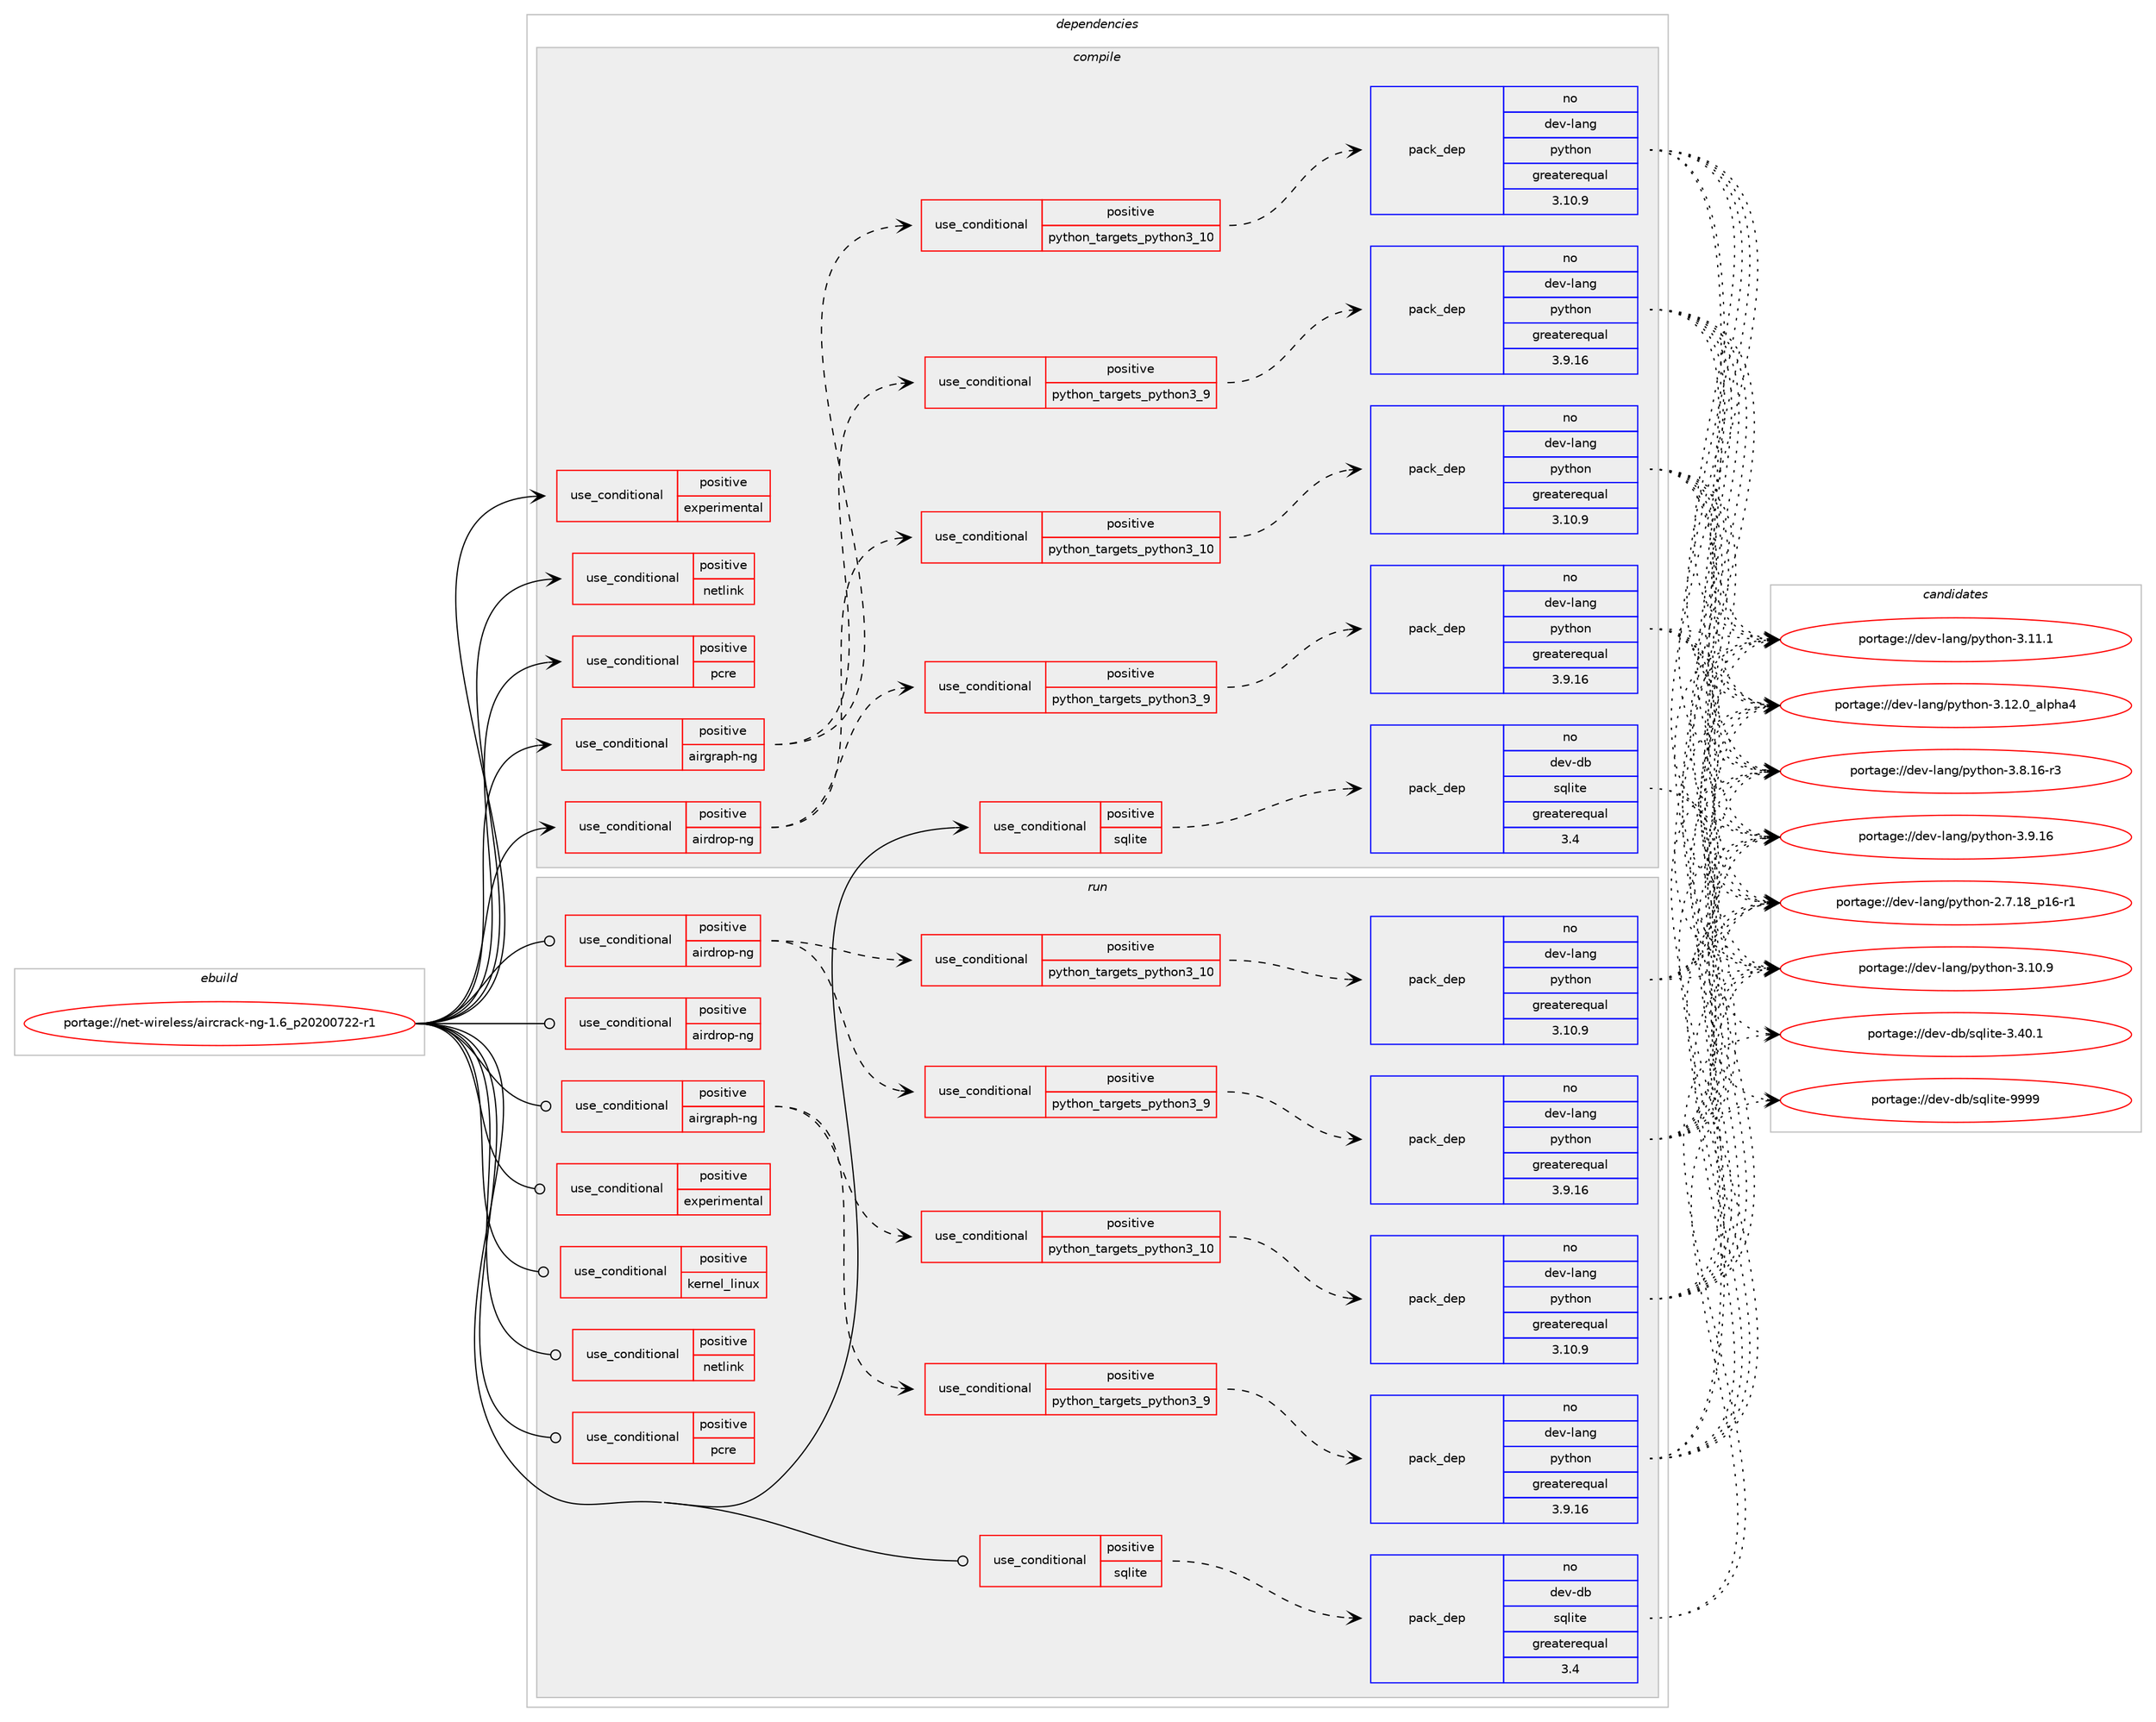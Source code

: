 digraph prolog {

# *************
# Graph options
# *************

newrank=true;
concentrate=true;
compound=true;
graph [rankdir=LR,fontname=Helvetica,fontsize=10,ranksep=1.5];#, ranksep=2.5, nodesep=0.2];
edge  [arrowhead=vee];
node  [fontname=Helvetica,fontsize=10];

# **********
# The ebuild
# **********

subgraph cluster_leftcol {
color=gray;
label=<<i>ebuild</i>>;
id [label="portage://net-wireless/aircrack-ng-1.6_p20200722-r1", color=red, width=4, href="../net-wireless/aircrack-ng-1.6_p20200722-r1.svg"];
}

# ****************
# The dependencies
# ****************

subgraph cluster_midcol {
color=gray;
label=<<i>dependencies</i>>;
subgraph cluster_compile {
fillcolor="#eeeeee";
style=filled;
label=<<i>compile</i>>;
subgraph cond264 {
dependency507 [label=<<TABLE BORDER="0" CELLBORDER="1" CELLSPACING="0" CELLPADDING="4"><TR><TD ROWSPAN="3" CELLPADDING="10">use_conditional</TD></TR><TR><TD>positive</TD></TR><TR><TD>airdrop-ng</TD></TR></TABLE>>, shape=none, color=red];
subgraph cond265 {
dependency508 [label=<<TABLE BORDER="0" CELLBORDER="1" CELLSPACING="0" CELLPADDING="4"><TR><TD ROWSPAN="3" CELLPADDING="10">use_conditional</TD></TR><TR><TD>positive</TD></TR><TR><TD>python_targets_python3_9</TD></TR></TABLE>>, shape=none, color=red];
subgraph pack231 {
dependency509 [label=<<TABLE BORDER="0" CELLBORDER="1" CELLSPACING="0" CELLPADDING="4" WIDTH="220"><TR><TD ROWSPAN="6" CELLPADDING="30">pack_dep</TD></TR><TR><TD WIDTH="110">no</TD></TR><TR><TD>dev-lang</TD></TR><TR><TD>python</TD></TR><TR><TD>greaterequal</TD></TR><TR><TD>3.9.16</TD></TR></TABLE>>, shape=none, color=blue];
}
dependency508:e -> dependency509:w [weight=20,style="dashed",arrowhead="vee"];
}
dependency507:e -> dependency508:w [weight=20,style="dashed",arrowhead="vee"];
subgraph cond266 {
dependency510 [label=<<TABLE BORDER="0" CELLBORDER="1" CELLSPACING="0" CELLPADDING="4"><TR><TD ROWSPAN="3" CELLPADDING="10">use_conditional</TD></TR><TR><TD>positive</TD></TR><TR><TD>python_targets_python3_10</TD></TR></TABLE>>, shape=none, color=red];
subgraph pack232 {
dependency511 [label=<<TABLE BORDER="0" CELLBORDER="1" CELLSPACING="0" CELLPADDING="4" WIDTH="220"><TR><TD ROWSPAN="6" CELLPADDING="30">pack_dep</TD></TR><TR><TD WIDTH="110">no</TD></TR><TR><TD>dev-lang</TD></TR><TR><TD>python</TD></TR><TR><TD>greaterequal</TD></TR><TR><TD>3.10.9</TD></TR></TABLE>>, shape=none, color=blue];
}
dependency510:e -> dependency511:w [weight=20,style="dashed",arrowhead="vee"];
}
dependency507:e -> dependency510:w [weight=20,style="dashed",arrowhead="vee"];
}
id:e -> dependency507:w [weight=20,style="solid",arrowhead="vee"];
subgraph cond267 {
dependency512 [label=<<TABLE BORDER="0" CELLBORDER="1" CELLSPACING="0" CELLPADDING="4"><TR><TD ROWSPAN="3" CELLPADDING="10">use_conditional</TD></TR><TR><TD>positive</TD></TR><TR><TD>airgraph-ng</TD></TR></TABLE>>, shape=none, color=red];
subgraph cond268 {
dependency513 [label=<<TABLE BORDER="0" CELLBORDER="1" CELLSPACING="0" CELLPADDING="4"><TR><TD ROWSPAN="3" CELLPADDING="10">use_conditional</TD></TR><TR><TD>positive</TD></TR><TR><TD>python_targets_python3_9</TD></TR></TABLE>>, shape=none, color=red];
subgraph pack233 {
dependency514 [label=<<TABLE BORDER="0" CELLBORDER="1" CELLSPACING="0" CELLPADDING="4" WIDTH="220"><TR><TD ROWSPAN="6" CELLPADDING="30">pack_dep</TD></TR><TR><TD WIDTH="110">no</TD></TR><TR><TD>dev-lang</TD></TR><TR><TD>python</TD></TR><TR><TD>greaterequal</TD></TR><TR><TD>3.9.16</TD></TR></TABLE>>, shape=none, color=blue];
}
dependency513:e -> dependency514:w [weight=20,style="dashed",arrowhead="vee"];
}
dependency512:e -> dependency513:w [weight=20,style="dashed",arrowhead="vee"];
subgraph cond269 {
dependency515 [label=<<TABLE BORDER="0" CELLBORDER="1" CELLSPACING="0" CELLPADDING="4"><TR><TD ROWSPAN="3" CELLPADDING="10">use_conditional</TD></TR><TR><TD>positive</TD></TR><TR><TD>python_targets_python3_10</TD></TR></TABLE>>, shape=none, color=red];
subgraph pack234 {
dependency516 [label=<<TABLE BORDER="0" CELLBORDER="1" CELLSPACING="0" CELLPADDING="4" WIDTH="220"><TR><TD ROWSPAN="6" CELLPADDING="30">pack_dep</TD></TR><TR><TD WIDTH="110">no</TD></TR><TR><TD>dev-lang</TD></TR><TR><TD>python</TD></TR><TR><TD>greaterequal</TD></TR><TR><TD>3.10.9</TD></TR></TABLE>>, shape=none, color=blue];
}
dependency515:e -> dependency516:w [weight=20,style="dashed",arrowhead="vee"];
}
dependency512:e -> dependency515:w [weight=20,style="dashed",arrowhead="vee"];
}
id:e -> dependency512:w [weight=20,style="solid",arrowhead="vee"];
subgraph cond270 {
dependency517 [label=<<TABLE BORDER="0" CELLBORDER="1" CELLSPACING="0" CELLPADDING="4"><TR><TD ROWSPAN="3" CELLPADDING="10">use_conditional</TD></TR><TR><TD>positive</TD></TR><TR><TD>experimental</TD></TR></TABLE>>, shape=none, color=red];
# *** BEGIN UNKNOWN DEPENDENCY TYPE (TODO) ***
# dependency517 -> package_dependency(portage://net-wireless/aircrack-ng-1.6_p20200722-r1,install,no,sys-libs,zlib,none,[,,],[],[])
# *** END UNKNOWN DEPENDENCY TYPE (TODO) ***

}
id:e -> dependency517:w [weight=20,style="solid",arrowhead="vee"];
subgraph cond271 {
dependency518 [label=<<TABLE BORDER="0" CELLBORDER="1" CELLSPACING="0" CELLPADDING="4"><TR><TD ROWSPAN="3" CELLPADDING="10">use_conditional</TD></TR><TR><TD>positive</TD></TR><TR><TD>netlink</TD></TR></TABLE>>, shape=none, color=red];
# *** BEGIN UNKNOWN DEPENDENCY TYPE (TODO) ***
# dependency518 -> package_dependency(portage://net-wireless/aircrack-ng-1.6_p20200722-r1,install,no,dev-libs,libnl,none,[,,],[slot(3)],[])
# *** END UNKNOWN DEPENDENCY TYPE (TODO) ***

}
id:e -> dependency518:w [weight=20,style="solid",arrowhead="vee"];
subgraph cond272 {
dependency519 [label=<<TABLE BORDER="0" CELLBORDER="1" CELLSPACING="0" CELLPADDING="4"><TR><TD ROWSPAN="3" CELLPADDING="10">use_conditional</TD></TR><TR><TD>positive</TD></TR><TR><TD>pcre</TD></TR></TABLE>>, shape=none, color=red];
# *** BEGIN UNKNOWN DEPENDENCY TYPE (TODO) ***
# dependency519 -> package_dependency(portage://net-wireless/aircrack-ng-1.6_p20200722-r1,install,no,dev-libs,libpcre,none,[,,],[],[])
# *** END UNKNOWN DEPENDENCY TYPE (TODO) ***

}
id:e -> dependency519:w [weight=20,style="solid",arrowhead="vee"];
subgraph cond273 {
dependency520 [label=<<TABLE BORDER="0" CELLBORDER="1" CELLSPACING="0" CELLPADDING="4"><TR><TD ROWSPAN="3" CELLPADDING="10">use_conditional</TD></TR><TR><TD>positive</TD></TR><TR><TD>sqlite</TD></TR></TABLE>>, shape=none, color=red];
subgraph pack235 {
dependency521 [label=<<TABLE BORDER="0" CELLBORDER="1" CELLSPACING="0" CELLPADDING="4" WIDTH="220"><TR><TD ROWSPAN="6" CELLPADDING="30">pack_dep</TD></TR><TR><TD WIDTH="110">no</TD></TR><TR><TD>dev-db</TD></TR><TR><TD>sqlite</TD></TR><TR><TD>greaterequal</TD></TR><TR><TD>3.4</TD></TR></TABLE>>, shape=none, color=blue];
}
dependency520:e -> dependency521:w [weight=20,style="dashed",arrowhead="vee"];
}
id:e -> dependency520:w [weight=20,style="solid",arrowhead="vee"];
# *** BEGIN UNKNOWN DEPENDENCY TYPE (TODO) ***
# id -> package_dependency(portage://net-wireless/aircrack-ng-1.6_p20200722-r1,install,no,dev-libs,openssl,none,[,,],[slot(0),equal],[])
# *** END UNKNOWN DEPENDENCY TYPE (TODO) ***

# *** BEGIN UNKNOWN DEPENDENCY TYPE (TODO) ***
# id -> package_dependency(portage://net-wireless/aircrack-ng-1.6_p20200722-r1,install,no,net-libs,libpcap,none,[,,],[],[])
# *** END UNKNOWN DEPENDENCY TYPE (TODO) ***

# *** BEGIN UNKNOWN DEPENDENCY TYPE (TODO) ***
# id -> package_dependency(portage://net-wireless/aircrack-ng-1.6_p20200722-r1,install,no,sys-apps,hwloc,none,[,,],[slot(0),equal],[])
# *** END UNKNOWN DEPENDENCY TYPE (TODO) ***

}
subgraph cluster_compileandrun {
fillcolor="#eeeeee";
style=filled;
label=<<i>compile and run</i>>;
}
subgraph cluster_run {
fillcolor="#eeeeee";
style=filled;
label=<<i>run</i>>;
subgraph cond274 {
dependency522 [label=<<TABLE BORDER="0" CELLBORDER="1" CELLSPACING="0" CELLPADDING="4"><TR><TD ROWSPAN="3" CELLPADDING="10">use_conditional</TD></TR><TR><TD>positive</TD></TR><TR><TD>airdrop-ng</TD></TR></TABLE>>, shape=none, color=red];
subgraph cond275 {
dependency523 [label=<<TABLE BORDER="0" CELLBORDER="1" CELLSPACING="0" CELLPADDING="4"><TR><TD ROWSPAN="3" CELLPADDING="10">use_conditional</TD></TR><TR><TD>positive</TD></TR><TR><TD>python_targets_python3_9</TD></TR></TABLE>>, shape=none, color=red];
subgraph pack236 {
dependency524 [label=<<TABLE BORDER="0" CELLBORDER="1" CELLSPACING="0" CELLPADDING="4" WIDTH="220"><TR><TD ROWSPAN="6" CELLPADDING="30">pack_dep</TD></TR><TR><TD WIDTH="110">no</TD></TR><TR><TD>dev-lang</TD></TR><TR><TD>python</TD></TR><TR><TD>greaterequal</TD></TR><TR><TD>3.9.16</TD></TR></TABLE>>, shape=none, color=blue];
}
dependency523:e -> dependency524:w [weight=20,style="dashed",arrowhead="vee"];
}
dependency522:e -> dependency523:w [weight=20,style="dashed",arrowhead="vee"];
subgraph cond276 {
dependency525 [label=<<TABLE BORDER="0" CELLBORDER="1" CELLSPACING="0" CELLPADDING="4"><TR><TD ROWSPAN="3" CELLPADDING="10">use_conditional</TD></TR><TR><TD>positive</TD></TR><TR><TD>python_targets_python3_10</TD></TR></TABLE>>, shape=none, color=red];
subgraph pack237 {
dependency526 [label=<<TABLE BORDER="0" CELLBORDER="1" CELLSPACING="0" CELLPADDING="4" WIDTH="220"><TR><TD ROWSPAN="6" CELLPADDING="30">pack_dep</TD></TR><TR><TD WIDTH="110">no</TD></TR><TR><TD>dev-lang</TD></TR><TR><TD>python</TD></TR><TR><TD>greaterequal</TD></TR><TR><TD>3.10.9</TD></TR></TABLE>>, shape=none, color=blue];
}
dependency525:e -> dependency526:w [weight=20,style="dashed",arrowhead="vee"];
}
dependency522:e -> dependency525:w [weight=20,style="dashed",arrowhead="vee"];
}
id:e -> dependency522:w [weight=20,style="solid",arrowhead="odot"];
subgraph cond277 {
dependency527 [label=<<TABLE BORDER="0" CELLBORDER="1" CELLSPACING="0" CELLPADDING="4"><TR><TD ROWSPAN="3" CELLPADDING="10">use_conditional</TD></TR><TR><TD>positive</TD></TR><TR><TD>airdrop-ng</TD></TR></TABLE>>, shape=none, color=red];
# *** BEGIN UNKNOWN DEPENDENCY TYPE (TODO) ***
# dependency527 -> package_dependency(portage://net-wireless/aircrack-ng-1.6_p20200722-r1,run,no,net-wireless,lorcon,none,[,,],[],[use(enable(python),none),use(optenable(python_targets_python3_9),negative),use(optenable(python_targets_python3_10),negative)])
# *** END UNKNOWN DEPENDENCY TYPE (TODO) ***

}
id:e -> dependency527:w [weight=20,style="solid",arrowhead="odot"];
subgraph cond278 {
dependency528 [label=<<TABLE BORDER="0" CELLBORDER="1" CELLSPACING="0" CELLPADDING="4"><TR><TD ROWSPAN="3" CELLPADDING="10">use_conditional</TD></TR><TR><TD>positive</TD></TR><TR><TD>airgraph-ng</TD></TR></TABLE>>, shape=none, color=red];
subgraph cond279 {
dependency529 [label=<<TABLE BORDER="0" CELLBORDER="1" CELLSPACING="0" CELLPADDING="4"><TR><TD ROWSPAN="3" CELLPADDING="10">use_conditional</TD></TR><TR><TD>positive</TD></TR><TR><TD>python_targets_python3_9</TD></TR></TABLE>>, shape=none, color=red];
subgraph pack238 {
dependency530 [label=<<TABLE BORDER="0" CELLBORDER="1" CELLSPACING="0" CELLPADDING="4" WIDTH="220"><TR><TD ROWSPAN="6" CELLPADDING="30">pack_dep</TD></TR><TR><TD WIDTH="110">no</TD></TR><TR><TD>dev-lang</TD></TR><TR><TD>python</TD></TR><TR><TD>greaterequal</TD></TR><TR><TD>3.9.16</TD></TR></TABLE>>, shape=none, color=blue];
}
dependency529:e -> dependency530:w [weight=20,style="dashed",arrowhead="vee"];
}
dependency528:e -> dependency529:w [weight=20,style="dashed",arrowhead="vee"];
subgraph cond280 {
dependency531 [label=<<TABLE BORDER="0" CELLBORDER="1" CELLSPACING="0" CELLPADDING="4"><TR><TD ROWSPAN="3" CELLPADDING="10">use_conditional</TD></TR><TR><TD>positive</TD></TR><TR><TD>python_targets_python3_10</TD></TR></TABLE>>, shape=none, color=red];
subgraph pack239 {
dependency532 [label=<<TABLE BORDER="0" CELLBORDER="1" CELLSPACING="0" CELLPADDING="4" WIDTH="220"><TR><TD ROWSPAN="6" CELLPADDING="30">pack_dep</TD></TR><TR><TD WIDTH="110">no</TD></TR><TR><TD>dev-lang</TD></TR><TR><TD>python</TD></TR><TR><TD>greaterequal</TD></TR><TR><TD>3.10.9</TD></TR></TABLE>>, shape=none, color=blue];
}
dependency531:e -> dependency532:w [weight=20,style="dashed",arrowhead="vee"];
}
dependency528:e -> dependency531:w [weight=20,style="dashed",arrowhead="vee"];
}
id:e -> dependency528:w [weight=20,style="solid",arrowhead="odot"];
subgraph cond281 {
dependency533 [label=<<TABLE BORDER="0" CELLBORDER="1" CELLSPACING="0" CELLPADDING="4"><TR><TD ROWSPAN="3" CELLPADDING="10">use_conditional</TD></TR><TR><TD>positive</TD></TR><TR><TD>experimental</TD></TR></TABLE>>, shape=none, color=red];
# *** BEGIN UNKNOWN DEPENDENCY TYPE (TODO) ***
# dependency533 -> package_dependency(portage://net-wireless/aircrack-ng-1.6_p20200722-r1,run,no,sys-libs,zlib,none,[,,],[],[])
# *** END UNKNOWN DEPENDENCY TYPE (TODO) ***

}
id:e -> dependency533:w [weight=20,style="solid",arrowhead="odot"];
subgraph cond282 {
dependency534 [label=<<TABLE BORDER="0" CELLBORDER="1" CELLSPACING="0" CELLPADDING="4"><TR><TD ROWSPAN="3" CELLPADDING="10">use_conditional</TD></TR><TR><TD>positive</TD></TR><TR><TD>kernel_linux</TD></TR></TABLE>>, shape=none, color=red];
# *** BEGIN UNKNOWN DEPENDENCY TYPE (TODO) ***
# dependency534 -> package_dependency(portage://net-wireless/aircrack-ng-1.6_p20200722-r1,run,no,net-wireless,iw,none,[,,],[],[])
# *** END UNKNOWN DEPENDENCY TYPE (TODO) ***

# *** BEGIN UNKNOWN DEPENDENCY TYPE (TODO) ***
# dependency534 -> package_dependency(portage://net-wireless/aircrack-ng-1.6_p20200722-r1,run,no,net-wireless,wireless-tools,none,[,,],[],[])
# *** END UNKNOWN DEPENDENCY TYPE (TODO) ***

# *** BEGIN UNKNOWN DEPENDENCY TYPE (TODO) ***
# dependency534 -> package_dependency(portage://net-wireless/aircrack-ng-1.6_p20200722-r1,run,no,sys-apps,ethtool,none,[,,],[],[])
# *** END UNKNOWN DEPENDENCY TYPE (TODO) ***

# *** BEGIN UNKNOWN DEPENDENCY TYPE (TODO) ***
# dependency534 -> package_dependency(portage://net-wireless/aircrack-ng-1.6_p20200722-r1,run,no,sys-apps,usbutils,none,[,,],[],[])
# *** END UNKNOWN DEPENDENCY TYPE (TODO) ***

# *** BEGIN UNKNOWN DEPENDENCY TYPE (TODO) ***
# dependency534 -> package_dependency(portage://net-wireless/aircrack-ng-1.6_p20200722-r1,run,no,sys-apps,pciutils,none,[,,],[],[])
# *** END UNKNOWN DEPENDENCY TYPE (TODO) ***

}
id:e -> dependency534:w [weight=20,style="solid",arrowhead="odot"];
subgraph cond283 {
dependency535 [label=<<TABLE BORDER="0" CELLBORDER="1" CELLSPACING="0" CELLPADDING="4"><TR><TD ROWSPAN="3" CELLPADDING="10">use_conditional</TD></TR><TR><TD>positive</TD></TR><TR><TD>netlink</TD></TR></TABLE>>, shape=none, color=red];
# *** BEGIN UNKNOWN DEPENDENCY TYPE (TODO) ***
# dependency535 -> package_dependency(portage://net-wireless/aircrack-ng-1.6_p20200722-r1,run,no,dev-libs,libnl,none,[,,],[slot(3)],[])
# *** END UNKNOWN DEPENDENCY TYPE (TODO) ***

}
id:e -> dependency535:w [weight=20,style="solid",arrowhead="odot"];
subgraph cond284 {
dependency536 [label=<<TABLE BORDER="0" CELLBORDER="1" CELLSPACING="0" CELLPADDING="4"><TR><TD ROWSPAN="3" CELLPADDING="10">use_conditional</TD></TR><TR><TD>positive</TD></TR><TR><TD>pcre</TD></TR></TABLE>>, shape=none, color=red];
# *** BEGIN UNKNOWN DEPENDENCY TYPE (TODO) ***
# dependency536 -> package_dependency(portage://net-wireless/aircrack-ng-1.6_p20200722-r1,run,no,dev-libs,libpcre,none,[,,],[],[])
# *** END UNKNOWN DEPENDENCY TYPE (TODO) ***

}
id:e -> dependency536:w [weight=20,style="solid",arrowhead="odot"];
subgraph cond285 {
dependency537 [label=<<TABLE BORDER="0" CELLBORDER="1" CELLSPACING="0" CELLPADDING="4"><TR><TD ROWSPAN="3" CELLPADDING="10">use_conditional</TD></TR><TR><TD>positive</TD></TR><TR><TD>sqlite</TD></TR></TABLE>>, shape=none, color=red];
subgraph pack240 {
dependency538 [label=<<TABLE BORDER="0" CELLBORDER="1" CELLSPACING="0" CELLPADDING="4" WIDTH="220"><TR><TD ROWSPAN="6" CELLPADDING="30">pack_dep</TD></TR><TR><TD WIDTH="110">no</TD></TR><TR><TD>dev-db</TD></TR><TR><TD>sqlite</TD></TR><TR><TD>greaterequal</TD></TR><TR><TD>3.4</TD></TR></TABLE>>, shape=none, color=blue];
}
dependency537:e -> dependency538:w [weight=20,style="dashed",arrowhead="vee"];
}
id:e -> dependency537:w [weight=20,style="solid",arrowhead="odot"];
# *** BEGIN UNKNOWN DEPENDENCY TYPE (TODO) ***
# id -> package_dependency(portage://net-wireless/aircrack-ng-1.6_p20200722-r1,run,no,dev-libs,openssl,none,[,,],[slot(0),equal],[])
# *** END UNKNOWN DEPENDENCY TYPE (TODO) ***

# *** BEGIN UNKNOWN DEPENDENCY TYPE (TODO) ***
# id -> package_dependency(portage://net-wireless/aircrack-ng-1.6_p20200722-r1,run,no,net-libs,libpcap,none,[,,],[],[])
# *** END UNKNOWN DEPENDENCY TYPE (TODO) ***

# *** BEGIN UNKNOWN DEPENDENCY TYPE (TODO) ***
# id -> package_dependency(portage://net-wireless/aircrack-ng-1.6_p20200722-r1,run,no,sys-apps,hwdata,none,[,,],[],[])
# *** END UNKNOWN DEPENDENCY TYPE (TODO) ***

# *** BEGIN UNKNOWN DEPENDENCY TYPE (TODO) ***
# id -> package_dependency(portage://net-wireless/aircrack-ng-1.6_p20200722-r1,run,no,sys-apps,hwloc,none,[,,],[slot(0),equal],[])
# *** END UNKNOWN DEPENDENCY TYPE (TODO) ***

}
}

# **************
# The candidates
# **************

subgraph cluster_choices {
rank=same;
color=gray;
label=<<i>candidates</i>>;

subgraph choice231 {
color=black;
nodesep=1;
choice100101118451089711010347112121116104111110455046554649569511249544511449 [label="portage://dev-lang/python-2.7.18_p16-r1", color=red, width=4,href="../dev-lang/python-2.7.18_p16-r1.svg"];
choice10010111845108971101034711212111610411111045514649484657 [label="portage://dev-lang/python-3.10.9", color=red, width=4,href="../dev-lang/python-3.10.9.svg"];
choice10010111845108971101034711212111610411111045514649494649 [label="portage://dev-lang/python-3.11.1", color=red, width=4,href="../dev-lang/python-3.11.1.svg"];
choice1001011184510897110103471121211161041111104551464950464895971081121049752 [label="portage://dev-lang/python-3.12.0_alpha4", color=red, width=4,href="../dev-lang/python-3.12.0_alpha4.svg"];
choice100101118451089711010347112121116104111110455146564649544511451 [label="portage://dev-lang/python-3.8.16-r3", color=red, width=4,href="../dev-lang/python-3.8.16-r3.svg"];
choice10010111845108971101034711212111610411111045514657464954 [label="portage://dev-lang/python-3.9.16", color=red, width=4,href="../dev-lang/python-3.9.16.svg"];
dependency509:e -> choice100101118451089711010347112121116104111110455046554649569511249544511449:w [style=dotted,weight="100"];
dependency509:e -> choice10010111845108971101034711212111610411111045514649484657:w [style=dotted,weight="100"];
dependency509:e -> choice10010111845108971101034711212111610411111045514649494649:w [style=dotted,weight="100"];
dependency509:e -> choice1001011184510897110103471121211161041111104551464950464895971081121049752:w [style=dotted,weight="100"];
dependency509:e -> choice100101118451089711010347112121116104111110455146564649544511451:w [style=dotted,weight="100"];
dependency509:e -> choice10010111845108971101034711212111610411111045514657464954:w [style=dotted,weight="100"];
}
subgraph choice232 {
color=black;
nodesep=1;
choice100101118451089711010347112121116104111110455046554649569511249544511449 [label="portage://dev-lang/python-2.7.18_p16-r1", color=red, width=4,href="../dev-lang/python-2.7.18_p16-r1.svg"];
choice10010111845108971101034711212111610411111045514649484657 [label="portage://dev-lang/python-3.10.9", color=red, width=4,href="../dev-lang/python-3.10.9.svg"];
choice10010111845108971101034711212111610411111045514649494649 [label="portage://dev-lang/python-3.11.1", color=red, width=4,href="../dev-lang/python-3.11.1.svg"];
choice1001011184510897110103471121211161041111104551464950464895971081121049752 [label="portage://dev-lang/python-3.12.0_alpha4", color=red, width=4,href="../dev-lang/python-3.12.0_alpha4.svg"];
choice100101118451089711010347112121116104111110455146564649544511451 [label="portage://dev-lang/python-3.8.16-r3", color=red, width=4,href="../dev-lang/python-3.8.16-r3.svg"];
choice10010111845108971101034711212111610411111045514657464954 [label="portage://dev-lang/python-3.9.16", color=red, width=4,href="../dev-lang/python-3.9.16.svg"];
dependency511:e -> choice100101118451089711010347112121116104111110455046554649569511249544511449:w [style=dotted,weight="100"];
dependency511:e -> choice10010111845108971101034711212111610411111045514649484657:w [style=dotted,weight="100"];
dependency511:e -> choice10010111845108971101034711212111610411111045514649494649:w [style=dotted,weight="100"];
dependency511:e -> choice1001011184510897110103471121211161041111104551464950464895971081121049752:w [style=dotted,weight="100"];
dependency511:e -> choice100101118451089711010347112121116104111110455146564649544511451:w [style=dotted,weight="100"];
dependency511:e -> choice10010111845108971101034711212111610411111045514657464954:w [style=dotted,weight="100"];
}
subgraph choice233 {
color=black;
nodesep=1;
choice100101118451089711010347112121116104111110455046554649569511249544511449 [label="portage://dev-lang/python-2.7.18_p16-r1", color=red, width=4,href="../dev-lang/python-2.7.18_p16-r1.svg"];
choice10010111845108971101034711212111610411111045514649484657 [label="portage://dev-lang/python-3.10.9", color=red, width=4,href="../dev-lang/python-3.10.9.svg"];
choice10010111845108971101034711212111610411111045514649494649 [label="portage://dev-lang/python-3.11.1", color=red, width=4,href="../dev-lang/python-3.11.1.svg"];
choice1001011184510897110103471121211161041111104551464950464895971081121049752 [label="portage://dev-lang/python-3.12.0_alpha4", color=red, width=4,href="../dev-lang/python-3.12.0_alpha4.svg"];
choice100101118451089711010347112121116104111110455146564649544511451 [label="portage://dev-lang/python-3.8.16-r3", color=red, width=4,href="../dev-lang/python-3.8.16-r3.svg"];
choice10010111845108971101034711212111610411111045514657464954 [label="portage://dev-lang/python-3.9.16", color=red, width=4,href="../dev-lang/python-3.9.16.svg"];
dependency514:e -> choice100101118451089711010347112121116104111110455046554649569511249544511449:w [style=dotted,weight="100"];
dependency514:e -> choice10010111845108971101034711212111610411111045514649484657:w [style=dotted,weight="100"];
dependency514:e -> choice10010111845108971101034711212111610411111045514649494649:w [style=dotted,weight="100"];
dependency514:e -> choice1001011184510897110103471121211161041111104551464950464895971081121049752:w [style=dotted,weight="100"];
dependency514:e -> choice100101118451089711010347112121116104111110455146564649544511451:w [style=dotted,weight="100"];
dependency514:e -> choice10010111845108971101034711212111610411111045514657464954:w [style=dotted,weight="100"];
}
subgraph choice234 {
color=black;
nodesep=1;
choice100101118451089711010347112121116104111110455046554649569511249544511449 [label="portage://dev-lang/python-2.7.18_p16-r1", color=red, width=4,href="../dev-lang/python-2.7.18_p16-r1.svg"];
choice10010111845108971101034711212111610411111045514649484657 [label="portage://dev-lang/python-3.10.9", color=red, width=4,href="../dev-lang/python-3.10.9.svg"];
choice10010111845108971101034711212111610411111045514649494649 [label="portage://dev-lang/python-3.11.1", color=red, width=4,href="../dev-lang/python-3.11.1.svg"];
choice1001011184510897110103471121211161041111104551464950464895971081121049752 [label="portage://dev-lang/python-3.12.0_alpha4", color=red, width=4,href="../dev-lang/python-3.12.0_alpha4.svg"];
choice100101118451089711010347112121116104111110455146564649544511451 [label="portage://dev-lang/python-3.8.16-r3", color=red, width=4,href="../dev-lang/python-3.8.16-r3.svg"];
choice10010111845108971101034711212111610411111045514657464954 [label="portage://dev-lang/python-3.9.16", color=red, width=4,href="../dev-lang/python-3.9.16.svg"];
dependency516:e -> choice100101118451089711010347112121116104111110455046554649569511249544511449:w [style=dotted,weight="100"];
dependency516:e -> choice10010111845108971101034711212111610411111045514649484657:w [style=dotted,weight="100"];
dependency516:e -> choice10010111845108971101034711212111610411111045514649494649:w [style=dotted,weight="100"];
dependency516:e -> choice1001011184510897110103471121211161041111104551464950464895971081121049752:w [style=dotted,weight="100"];
dependency516:e -> choice100101118451089711010347112121116104111110455146564649544511451:w [style=dotted,weight="100"];
dependency516:e -> choice10010111845108971101034711212111610411111045514657464954:w [style=dotted,weight="100"];
}
subgraph choice235 {
color=black;
nodesep=1;
choice10010111845100984711511310810511610145514652484649 [label="portage://dev-db/sqlite-3.40.1", color=red, width=4,href="../dev-db/sqlite-3.40.1.svg"];
choice1001011184510098471151131081051161014557575757 [label="portage://dev-db/sqlite-9999", color=red, width=4,href="../dev-db/sqlite-9999.svg"];
dependency521:e -> choice10010111845100984711511310810511610145514652484649:w [style=dotted,weight="100"];
dependency521:e -> choice1001011184510098471151131081051161014557575757:w [style=dotted,weight="100"];
}
subgraph choice236 {
color=black;
nodesep=1;
choice100101118451089711010347112121116104111110455046554649569511249544511449 [label="portage://dev-lang/python-2.7.18_p16-r1", color=red, width=4,href="../dev-lang/python-2.7.18_p16-r1.svg"];
choice10010111845108971101034711212111610411111045514649484657 [label="portage://dev-lang/python-3.10.9", color=red, width=4,href="../dev-lang/python-3.10.9.svg"];
choice10010111845108971101034711212111610411111045514649494649 [label="portage://dev-lang/python-3.11.1", color=red, width=4,href="../dev-lang/python-3.11.1.svg"];
choice1001011184510897110103471121211161041111104551464950464895971081121049752 [label="portage://dev-lang/python-3.12.0_alpha4", color=red, width=4,href="../dev-lang/python-3.12.0_alpha4.svg"];
choice100101118451089711010347112121116104111110455146564649544511451 [label="portage://dev-lang/python-3.8.16-r3", color=red, width=4,href="../dev-lang/python-3.8.16-r3.svg"];
choice10010111845108971101034711212111610411111045514657464954 [label="portage://dev-lang/python-3.9.16", color=red, width=4,href="../dev-lang/python-3.9.16.svg"];
dependency524:e -> choice100101118451089711010347112121116104111110455046554649569511249544511449:w [style=dotted,weight="100"];
dependency524:e -> choice10010111845108971101034711212111610411111045514649484657:w [style=dotted,weight="100"];
dependency524:e -> choice10010111845108971101034711212111610411111045514649494649:w [style=dotted,weight="100"];
dependency524:e -> choice1001011184510897110103471121211161041111104551464950464895971081121049752:w [style=dotted,weight="100"];
dependency524:e -> choice100101118451089711010347112121116104111110455146564649544511451:w [style=dotted,weight="100"];
dependency524:e -> choice10010111845108971101034711212111610411111045514657464954:w [style=dotted,weight="100"];
}
subgraph choice237 {
color=black;
nodesep=1;
choice100101118451089711010347112121116104111110455046554649569511249544511449 [label="portage://dev-lang/python-2.7.18_p16-r1", color=red, width=4,href="../dev-lang/python-2.7.18_p16-r1.svg"];
choice10010111845108971101034711212111610411111045514649484657 [label="portage://dev-lang/python-3.10.9", color=red, width=4,href="../dev-lang/python-3.10.9.svg"];
choice10010111845108971101034711212111610411111045514649494649 [label="portage://dev-lang/python-3.11.1", color=red, width=4,href="../dev-lang/python-3.11.1.svg"];
choice1001011184510897110103471121211161041111104551464950464895971081121049752 [label="portage://dev-lang/python-3.12.0_alpha4", color=red, width=4,href="../dev-lang/python-3.12.0_alpha4.svg"];
choice100101118451089711010347112121116104111110455146564649544511451 [label="portage://dev-lang/python-3.8.16-r3", color=red, width=4,href="../dev-lang/python-3.8.16-r3.svg"];
choice10010111845108971101034711212111610411111045514657464954 [label="portage://dev-lang/python-3.9.16", color=red, width=4,href="../dev-lang/python-3.9.16.svg"];
dependency526:e -> choice100101118451089711010347112121116104111110455046554649569511249544511449:w [style=dotted,weight="100"];
dependency526:e -> choice10010111845108971101034711212111610411111045514649484657:w [style=dotted,weight="100"];
dependency526:e -> choice10010111845108971101034711212111610411111045514649494649:w [style=dotted,weight="100"];
dependency526:e -> choice1001011184510897110103471121211161041111104551464950464895971081121049752:w [style=dotted,weight="100"];
dependency526:e -> choice100101118451089711010347112121116104111110455146564649544511451:w [style=dotted,weight="100"];
dependency526:e -> choice10010111845108971101034711212111610411111045514657464954:w [style=dotted,weight="100"];
}
subgraph choice238 {
color=black;
nodesep=1;
choice100101118451089711010347112121116104111110455046554649569511249544511449 [label="portage://dev-lang/python-2.7.18_p16-r1", color=red, width=4,href="../dev-lang/python-2.7.18_p16-r1.svg"];
choice10010111845108971101034711212111610411111045514649484657 [label="portage://dev-lang/python-3.10.9", color=red, width=4,href="../dev-lang/python-3.10.9.svg"];
choice10010111845108971101034711212111610411111045514649494649 [label="portage://dev-lang/python-3.11.1", color=red, width=4,href="../dev-lang/python-3.11.1.svg"];
choice1001011184510897110103471121211161041111104551464950464895971081121049752 [label="portage://dev-lang/python-3.12.0_alpha4", color=red, width=4,href="../dev-lang/python-3.12.0_alpha4.svg"];
choice100101118451089711010347112121116104111110455146564649544511451 [label="portage://dev-lang/python-3.8.16-r3", color=red, width=4,href="../dev-lang/python-3.8.16-r3.svg"];
choice10010111845108971101034711212111610411111045514657464954 [label="portage://dev-lang/python-3.9.16", color=red, width=4,href="../dev-lang/python-3.9.16.svg"];
dependency530:e -> choice100101118451089711010347112121116104111110455046554649569511249544511449:w [style=dotted,weight="100"];
dependency530:e -> choice10010111845108971101034711212111610411111045514649484657:w [style=dotted,weight="100"];
dependency530:e -> choice10010111845108971101034711212111610411111045514649494649:w [style=dotted,weight="100"];
dependency530:e -> choice1001011184510897110103471121211161041111104551464950464895971081121049752:w [style=dotted,weight="100"];
dependency530:e -> choice100101118451089711010347112121116104111110455146564649544511451:w [style=dotted,weight="100"];
dependency530:e -> choice10010111845108971101034711212111610411111045514657464954:w [style=dotted,weight="100"];
}
subgraph choice239 {
color=black;
nodesep=1;
choice100101118451089711010347112121116104111110455046554649569511249544511449 [label="portage://dev-lang/python-2.7.18_p16-r1", color=red, width=4,href="../dev-lang/python-2.7.18_p16-r1.svg"];
choice10010111845108971101034711212111610411111045514649484657 [label="portage://dev-lang/python-3.10.9", color=red, width=4,href="../dev-lang/python-3.10.9.svg"];
choice10010111845108971101034711212111610411111045514649494649 [label="portage://dev-lang/python-3.11.1", color=red, width=4,href="../dev-lang/python-3.11.1.svg"];
choice1001011184510897110103471121211161041111104551464950464895971081121049752 [label="portage://dev-lang/python-3.12.0_alpha4", color=red, width=4,href="../dev-lang/python-3.12.0_alpha4.svg"];
choice100101118451089711010347112121116104111110455146564649544511451 [label="portage://dev-lang/python-3.8.16-r3", color=red, width=4,href="../dev-lang/python-3.8.16-r3.svg"];
choice10010111845108971101034711212111610411111045514657464954 [label="portage://dev-lang/python-3.9.16", color=red, width=4,href="../dev-lang/python-3.9.16.svg"];
dependency532:e -> choice100101118451089711010347112121116104111110455046554649569511249544511449:w [style=dotted,weight="100"];
dependency532:e -> choice10010111845108971101034711212111610411111045514649484657:w [style=dotted,weight="100"];
dependency532:e -> choice10010111845108971101034711212111610411111045514649494649:w [style=dotted,weight="100"];
dependency532:e -> choice1001011184510897110103471121211161041111104551464950464895971081121049752:w [style=dotted,weight="100"];
dependency532:e -> choice100101118451089711010347112121116104111110455146564649544511451:w [style=dotted,weight="100"];
dependency532:e -> choice10010111845108971101034711212111610411111045514657464954:w [style=dotted,weight="100"];
}
subgraph choice240 {
color=black;
nodesep=1;
choice10010111845100984711511310810511610145514652484649 [label="portage://dev-db/sqlite-3.40.1", color=red, width=4,href="../dev-db/sqlite-3.40.1.svg"];
choice1001011184510098471151131081051161014557575757 [label="portage://dev-db/sqlite-9999", color=red, width=4,href="../dev-db/sqlite-9999.svg"];
dependency538:e -> choice10010111845100984711511310810511610145514652484649:w [style=dotted,weight="100"];
dependency538:e -> choice1001011184510098471151131081051161014557575757:w [style=dotted,weight="100"];
}
}

}

